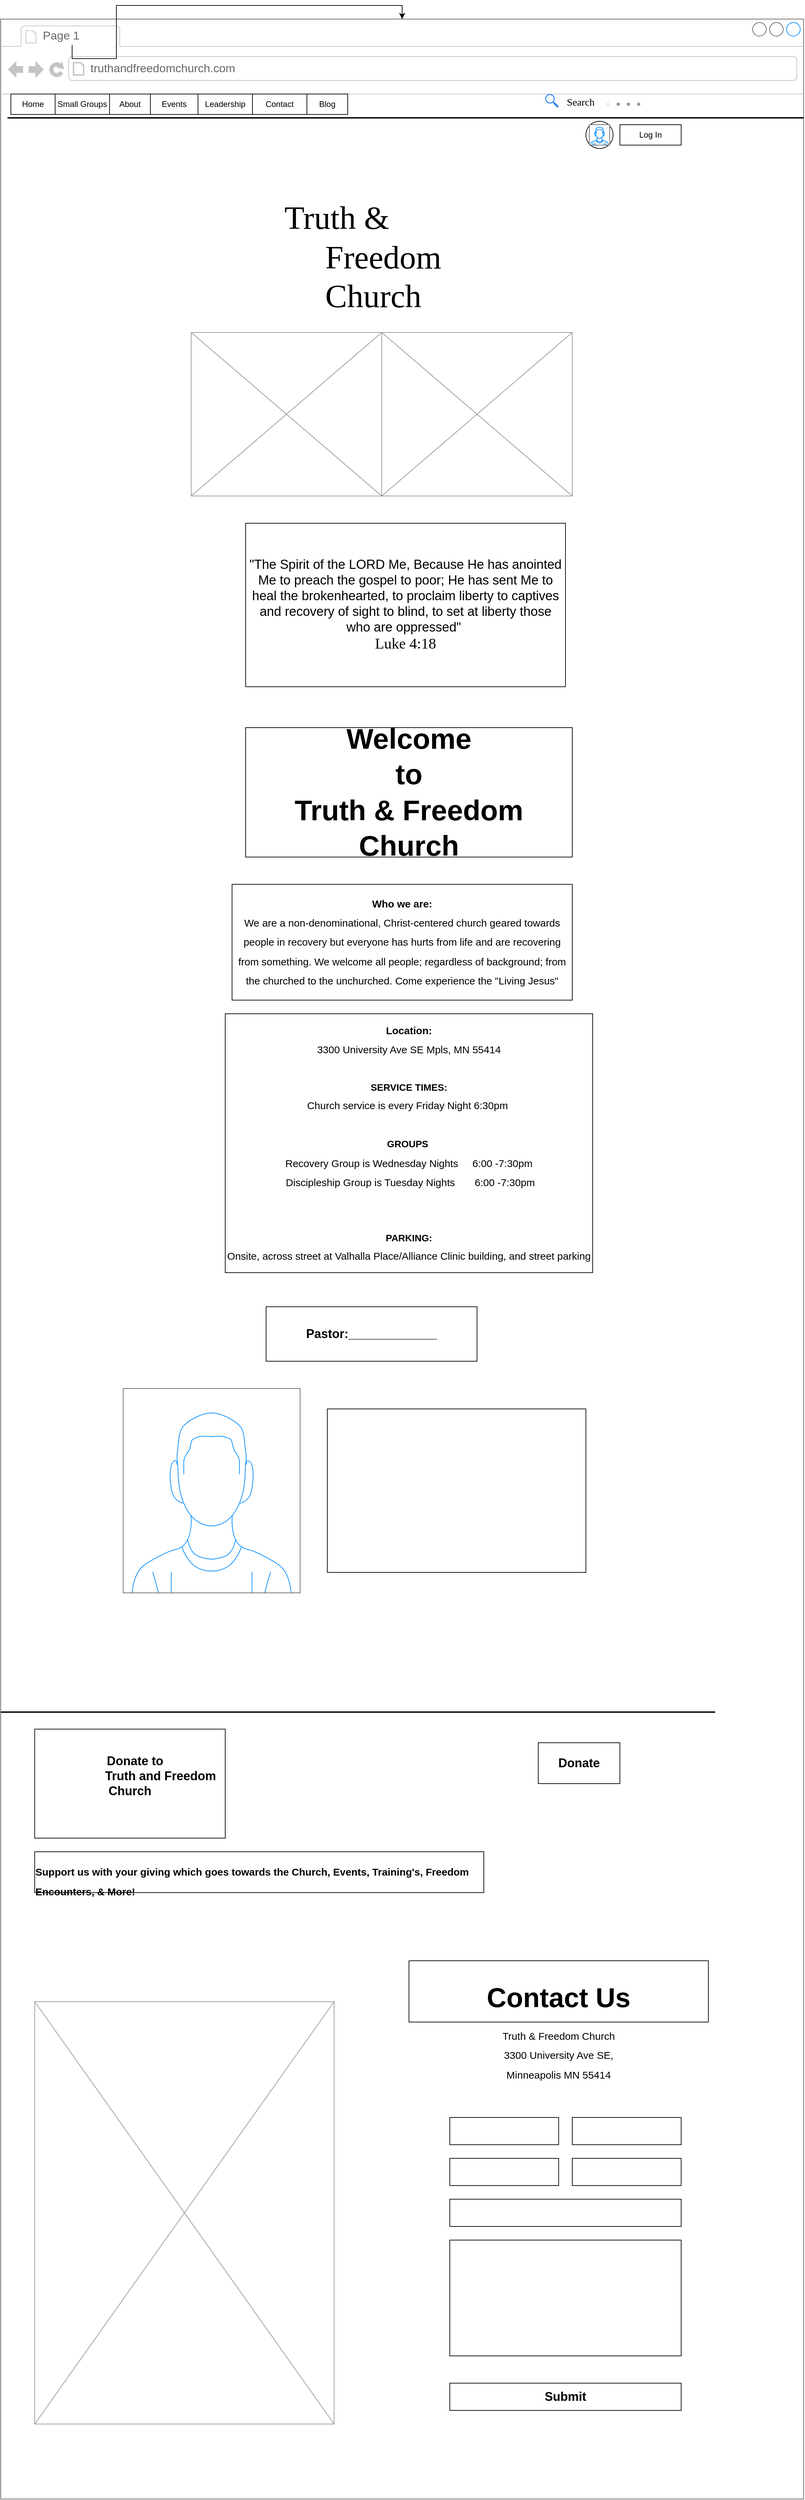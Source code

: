 <mxfile version="22.0.8" type="github">
  <diagram name="Page-1" id="2cc2dc42-3aac-f2a9-1cec-7a8b7cbee084">
    <mxGraphModel dx="1050" dy="542" grid="1" gridSize="10" guides="1" tooltips="1" connect="1" arrows="1" fold="1" page="1" pageScale="1" pageWidth="1100" pageHeight="850" background="none" math="0" shadow="0">
      <root>
        <mxCell id="0" />
        <mxCell id="1" parent="0" />
        <mxCell id="7026571954dc6520-1" value="" style="strokeWidth=1;shadow=0;dashed=0;align=center;html=1;shape=mxgraph.mockup.containers.browserWindow;rSize=0;strokeColor=#666666;mainText=,;recursiveResize=0;rounded=0;labelBackgroundColor=none;fontFamily=Verdana;fontSize=12" parent="1" vertex="1">
          <mxGeometry x="70" y="130" width="1180" height="3640" as="geometry" />
        </mxCell>
        <mxCell id="W-6Udg-J4N1rxeXs2Tqg-1" style="edgeStyle=orthogonalEdgeStyle;rounded=0;orthogonalLoop=1;jettySize=auto;html=1;" edge="1" parent="7026571954dc6520-1" source="7026571954dc6520-2" target="7026571954dc6520-1">
          <mxGeometry relative="1" as="geometry" />
        </mxCell>
        <mxCell id="7026571954dc6520-2" value="Page 1" style="strokeWidth=1;shadow=0;dashed=0;align=center;html=1;shape=mxgraph.mockup.containers.anchor;fontSize=17;fontColor=#666666;align=left;" parent="7026571954dc6520-1" vertex="1">
          <mxGeometry x="60" y="12" width="90" height="26" as="geometry" />
        </mxCell>
        <mxCell id="7026571954dc6520-3" value="truthandfreedomchurch.com" style="strokeWidth=1;shadow=0;dashed=0;align=center;html=1;shape=mxgraph.mockup.containers.anchor;rSize=0;fontSize=17;fontColor=#666666;align=left;" parent="7026571954dc6520-1" vertex="1">
          <mxGeometry x="130" y="60" width="250" height="26" as="geometry" />
        </mxCell>
        <mxCell id="7026571954dc6520-12" value="Search" style="text;html=1;points=[];align=left;verticalAlign=top;spacingTop=-4;fontSize=15;fontFamily=Verdana" parent="7026571954dc6520-1" vertex="1">
          <mxGeometry x="830" y="110" width="145" height="30" as="geometry" />
        </mxCell>
        <mxCell id="W-6Udg-J4N1rxeXs2Tqg-2" value="" style="verticalLabelPosition=bottom;shadow=0;dashed=0;align=center;html=1;verticalAlign=top;strokeWidth=1;shape=mxgraph.mockup.navigation.pageControl;fillColor=#999999;strokeColor=#ddeeff;" vertex="1" parent="7026571954dc6520-1">
          <mxGeometry x="890" y="70" width="50" height="110" as="geometry" />
        </mxCell>
        <mxCell id="W-6Udg-J4N1rxeXs2Tqg-7" value="Home" style="rounded=0;whiteSpace=wrap;html=1;" vertex="1" parent="7026571954dc6520-1">
          <mxGeometry x="15" y="110" width="65" height="30" as="geometry" />
        </mxCell>
        <mxCell id="W-6Udg-J4N1rxeXs2Tqg-11" value="Small Groups" style="rounded=0;whiteSpace=wrap;html=1;" vertex="1" parent="7026571954dc6520-1">
          <mxGeometry x="80" y="110" width="80" height="30" as="geometry" />
        </mxCell>
        <mxCell id="W-6Udg-J4N1rxeXs2Tqg-12" value="About" style="rounded=0;whiteSpace=wrap;html=1;" vertex="1" parent="7026571954dc6520-1">
          <mxGeometry x="160" y="110" width="60" height="30" as="geometry" />
        </mxCell>
        <mxCell id="W-6Udg-J4N1rxeXs2Tqg-13" value="Events" style="rounded=0;whiteSpace=wrap;html=1;" vertex="1" parent="7026571954dc6520-1">
          <mxGeometry x="220" y="110" width="70" height="30" as="geometry" />
        </mxCell>
        <mxCell id="W-6Udg-J4N1rxeXs2Tqg-14" value="Leadership" style="rounded=0;whiteSpace=wrap;html=1;" vertex="1" parent="7026571954dc6520-1">
          <mxGeometry x="290" y="110" width="80" height="30" as="geometry" />
        </mxCell>
        <mxCell id="W-6Udg-J4N1rxeXs2Tqg-15" value="Contact" style="rounded=0;whiteSpace=wrap;html=1;" vertex="1" parent="7026571954dc6520-1">
          <mxGeometry x="370" y="110" width="80" height="30" as="geometry" />
        </mxCell>
        <mxCell id="W-6Udg-J4N1rxeXs2Tqg-16" value="Blog" style="rounded=0;whiteSpace=wrap;html=1;" vertex="1" parent="7026571954dc6520-1">
          <mxGeometry x="450" y="110" width="60" height="30" as="geometry" />
        </mxCell>
        <mxCell id="7026571954dc6520-4" value="&lt;font style=&quot;font-size: 48px;&quot;&gt;Truth &amp;amp;&lt;br&gt;&amp;nbsp; &amp;nbsp; &amp;nbsp;Freedom&lt;br&gt;&amp;nbsp; &amp;nbsp; &amp;nbsp;Church&amp;nbsp;&lt;/font&gt;" style="text;html=1;points=[];align=left;verticalAlign=top;spacingTop=-4;fontSize=30;fontFamily=Verdana" parent="7026571954dc6520-1" vertex="1">
          <mxGeometry x="415" y="260" width="360" height="150" as="geometry" />
        </mxCell>
        <mxCell id="W-6Udg-J4N1rxeXs2Tqg-18" value="" style="verticalLabelPosition=bottom;shadow=0;dashed=0;align=center;html=1;verticalAlign=top;strokeWidth=1;shape=mxgraph.mockup.graphics.simpleIcon;strokeColor=#999999;" vertex="1" parent="7026571954dc6520-1">
          <mxGeometry x="280" y="460" width="280" height="240" as="geometry" />
        </mxCell>
        <mxCell id="W-6Udg-J4N1rxeXs2Tqg-19" value="" style="verticalLabelPosition=bottom;shadow=0;dashed=0;align=center;html=1;verticalAlign=top;strokeWidth=1;shape=mxgraph.mockup.graphics.simpleIcon;strokeColor=#999999;" vertex="1" parent="7026571954dc6520-1">
          <mxGeometry x="560" y="460" width="280" height="240" as="geometry" />
        </mxCell>
        <mxCell id="W-6Udg-J4N1rxeXs2Tqg-20" value="&lt;p style=&quot;background: transparent; border: 0px; outline: 0px; padding: 0px; vertical-align: baseline; pointer-events: auto; font-size: 19px; color: rgb(var(--color_15)); margin-block: 0px; margin: 0px;&quot; class=&quot;font_8 wixui-rich-text__text&quot;&gt;&quot;The Spirit of the LORD&amp;nbsp;Me, Because He has anointed Me to preach the gospel to&amp;nbsp;poor; He has sent Me to heal the brokenhearted, to proclaim liberty to&amp;nbsp;captives and recovery of sight to&amp;nbsp;blind, to set at liberty those who are oppressed&quot;&lt;span style=&quot;background: transparent; border: 0px; margin: 0px; outline: 0px; padding: 0px; vertical-align: baseline; font-style: italic;&quot; class=&quot;wixui-rich-text__text&quot;&gt;&amp;nbsp;&lt;/span&gt;&lt;span style=&quot;background: transparent; border: 0px; margin: 0px; outline: 0px; padding: 0px; vertical-align: baseline; font-family: rubik-medium, sans-serif;&quot; class=&quot;wixui-rich-text__text&quot;&gt;&lt;/span&gt;&lt;/p&gt;&lt;p style=&quot;background: transparent; border: 0px; outline: 0px; padding: 0px; vertical-align: baseline; pointer-events: auto; font-size: 22px; color: rgb(var(--color_15)); margin-block: 0px; margin: 0px;&quot; class=&quot;font_8 wixui-rich-text__text&quot;&gt;&lt;span style=&quot;background: transparent; border: 0px; margin: 0px; outline: 0px; padding: 0px; vertical-align: baseline;&quot; class=&quot;wixui-rich-text__text&quot;&gt;&lt;span style=&quot;background: transparent; border: 0px; margin: 0px; outline: 0px; padding: 0px; vertical-align: baseline; font-family: &amp;quot;suez one&amp;quot;, serif;&quot; class=&quot;wixui-rich-text__text&quot;&gt;Luke 4:18&lt;/span&gt;&lt;/span&gt;&lt;/p&gt;" style="rounded=0;whiteSpace=wrap;html=1;" vertex="1" parent="7026571954dc6520-1">
          <mxGeometry x="360" y="740" width="470" height="240" as="geometry" />
        </mxCell>
        <mxCell id="W-6Udg-J4N1rxeXs2Tqg-21" value="&lt;h2 style=&quot;background: transparent; border: 0px; outline: 0px; padding: 0px; vertical-align: baseline; pointer-events: auto; font-size: 42px; line-height: 1.25em; color: rgb(var(--color_15)); margin-block: 0px; margin: 0px;&quot; class=&quot;font_2 wixui-rich-text__text&quot;&gt;Welcome&lt;br class=&quot;wixui-rich-text__text&quot;&gt;to&lt;br class=&quot;wixui-rich-text__text&quot;&gt;Truth &amp;amp; Freedom Church&lt;/h2&gt;" style="rounded=0;whiteSpace=wrap;html=1;" vertex="1" parent="7026571954dc6520-1">
          <mxGeometry x="360" y="1040" width="480" height="190" as="geometry" />
        </mxCell>
        <mxCell id="W-6Udg-J4N1rxeXs2Tqg-25" value="&lt;p style=&quot;background: transparent; border: 0px; outline: 0px; padding: 0px; vertical-align: baseline; pointer-events: auto; font-size: 14px; line-height: 1.875em; color: rgb(var(--color_15)); margin-block: 0px; margin: 0px;&quot; class=&quot;font_9 wixui-rich-text__text&quot;&gt;&lt;span style=&quot;background: transparent; border: 0px; margin: 0px; outline: 0px; padding: 0px; vertical-align: baseline; font-family: anton, sans-serif;&quot; class=&quot;wixui-rich-text__text&quot;&gt;&lt;/span&gt;&lt;/p&gt;&lt;p style=&quot;background: transparent; border: 0px; outline: 0px; padding: 0px; vertical-align: baseline; pointer-events: auto; font-size: 15px; line-height: 1.875em; color: rgb(var(--color_15)); margin-block: 0px; margin: 0px;&quot; class=&quot;font_9 wixui-rich-text__text&quot;&gt;&lt;span style=&quot;background: transparent; border: 0px; margin: 0px; outline: 0px; padding: 0px; vertical-align: baseline;&quot; class=&quot;wixui-rich-text__text&quot;&gt;&lt;b&gt;Location:&lt;/b&gt;&lt;/span&gt;&lt;/p&gt;&lt;p style=&quot;background: transparent; border: 0px; outline: 0px; padding: 0px; vertical-align: baseline; pointer-events: auto; font-size: 15px; line-height: 1.875em; color: rgb(var(--color_15)); margin-block: 0px; margin: 0px;&quot; class=&quot;font_9 wixui-rich-text__text&quot;&gt;&lt;span style=&quot;background: transparent; border: 0px; margin: 0px; outline: 0px; padding: 0px; vertical-align: baseline;&quot; class=&quot;wixui-rich-text__text&quot;&gt;3300 University Ave SE Mpls, MN 55414&lt;/span&gt;&lt;/p&gt;&lt;p style=&quot;background: transparent; border: 0px; outline: 0px; padding: 0px; vertical-align: baseline; pointer-events: auto; font-size: 15px; line-height: 1.875em; color: rgb(var(--color_15)); margin-block: 0px; margin: 0px;&quot; class=&quot;font_9 wixui-rich-text__text&quot;&gt;&amp;nbsp;&lt;/p&gt;&lt;p style=&quot;background: transparent; border: 0px; outline: 0px; padding: 0px; vertical-align: baseline; pointer-events: auto; font-size: 14px; line-height: 1.875em; color: rgb(var(--color_15)); margin-block: 0px; margin: 0px;&quot; class=&quot;font_9 wixui-rich-text__text&quot;&gt;&lt;span style=&quot;background: transparent; border: 0px; margin: 0px; outline: 0px; padding: 0px; vertical-align: baseline; font-family: anton, sans-serif;&quot; class=&quot;wixui-rich-text__text&quot;&gt;&lt;span style=&quot;background: transparent; border: 0px; margin: 0px; outline: 0px; padding: 0px; vertical-align: baseline;&quot; class=&quot;wixui-rich-text__text&quot;&gt;&lt;span style=&quot;background: transparent; border: 0px; margin: 0px; outline: 0px; padding: 0px; vertical-align: baseline; font-weight: bold;&quot; class=&quot;wixui-rich-text__text&quot;&gt;SERVICE TIMES:&lt;/span&gt;&lt;/span&gt;&lt;/span&gt;&lt;/p&gt;&lt;p style=&quot;background: transparent; border: 0px; outline: 0px; padding: 0px; vertical-align: baseline; pointer-events: auto; font-size: 15px; line-height: 1.875em; color: rgb(var(--color_15)); margin-block: 0px; margin: 0px;&quot; class=&quot;font_9 wixui-rich-text__text&quot;&gt;&lt;span style=&quot;background: transparent; border: 0px; margin: 0px; outline: 0px; padding: 0px; vertical-align: baseline;&quot; class=&quot;wixui-rich-text__text&quot;&gt;Church service is every Friday Night 6:30pm&amp;nbsp;&lt;/span&gt;&lt;/p&gt;&lt;p style=&quot;background: transparent; border: 0px; outline: 0px; padding: 0px; vertical-align: baseline; pointer-events: auto; font-size: 15px; line-height: 1.875em; color: rgb(var(--color_15)); margin-block: 0px; margin: 0px;&quot; class=&quot;font_9 wixui-rich-text__text&quot;&gt;&lt;span style=&quot;background: transparent; border: 0px; margin: 0px; outline: 0px; padding: 0px; vertical-align: baseline;&quot; class=&quot;wixGuard wixui-rich-text__text&quot;&gt;​&lt;/span&gt;&lt;/p&gt;&lt;p style=&quot;background: transparent; border: 0px; outline: 0px; padding: 0px; vertical-align: baseline; pointer-events: auto; font-size: 15px; line-height: 1.875em; color: rgb(var(--color_15)); margin-block: 0px; margin: 0px;&quot; class=&quot;font_9 wixui-rich-text__text&quot;&gt;&lt;span style=&quot;background: transparent; border: 0px; margin: 0px; outline: 0px; padding: 0px; vertical-align: baseline; font-family: anton, sans-serif;&quot; class=&quot;wixui-rich-text__text&quot;&gt;&lt;span style=&quot;background: transparent; border: 0px; margin: 0px; outline: 0px; padding: 0px; vertical-align: baseline; font-size: 14px;&quot; class=&quot;wixui-rich-text__text&quot;&gt;&lt;span style=&quot;background: transparent; border: 0px; margin: 0px; outline: 0px; padding: 0px; vertical-align: baseline; font-weight: bold;&quot; class=&quot;wixui-rich-text__text&quot;&gt;GROUPS&amp;nbsp;&lt;/span&gt;&lt;/span&gt;&lt;/span&gt;&lt;/p&gt;&lt;p style=&quot;background: transparent; border: 0px; outline: 0px; padding: 0px; vertical-align: baseline; pointer-events: auto; font-size: 15px; line-height: 1.875em; color: rgb(var(--color_15)); margin-block: 0px; margin: 0px;&quot; class=&quot;font_9 wixui-rich-text__text&quot;&gt;Recovery Group is Wednesday Nights&amp;nbsp; &amp;nbsp; &amp;nbsp;6:00 -7:30pm&lt;/p&gt;&lt;p style=&quot;background: transparent; border: 0px; outline: 0px; padding: 0px; vertical-align: baseline; pointer-events: auto; font-size: 15px; line-height: 1.875em; color: rgb(var(--color_15)); margin-block: 0px; margin: 0px;&quot; class=&quot;font_9 wixui-rich-text__text&quot;&gt;&lt;span style=&quot;background: transparent; border: 0px; margin: 0px; outline: 0px; padding: 0px; vertical-align: baseline;&quot; class=&quot;wixui-rich-text__text&quot;&gt;&amp;nbsp;Discipleship Group is Tuesday Nights&amp;nbsp; &amp;nbsp; &amp;nbsp; &amp;nbsp;6:00 -7:30pm&lt;/span&gt;&lt;/p&gt;&lt;p style=&quot;background: transparent; border: 0px; outline: 0px; padding: 0px; vertical-align: baseline; pointer-events: auto; font-size: 15px; line-height: 1.875em; color: rgb(var(--color_15)); margin-block: 0px; margin: 0px;&quot; class=&quot;font_9 wixui-rich-text__text&quot;&gt;&lt;span style=&quot;background: transparent; border: 0px; margin: 0px; outline: 0px; padding: 0px; vertical-align: baseline;&quot; class=&quot;wixui-rich-text__text&quot;&gt;&amp;nbsp;&lt;/span&gt;&lt;/p&gt;&lt;p style=&quot;background: transparent; border: 0px; outline: 0px; padding: 0px; vertical-align: baseline; pointer-events: auto; font-size: 14px; line-height: 1.875em; color: rgb(var(--color_15)); margin-block: 0px; margin: 0px;&quot; class=&quot;font_9 wixui-rich-text__text&quot;&gt;&amp;nbsp;&lt;/p&gt;&lt;p style=&quot;background: transparent; border: 0px; outline: 0px; padding: 0px; vertical-align: baseline; pointer-events: auto; font-size: 14px; line-height: 1.875em; color: rgb(var(--color_15)); margin-block: 0px; margin: 0px;&quot; class=&quot;font_9 wixui-rich-text__text&quot;&gt;&lt;span style=&quot;background: transparent; border: 0px; margin: 0px; outline: 0px; padding: 0px; vertical-align: baseline; font-family: anton, sans-serif;&quot; class=&quot;wixui-rich-text__text&quot;&gt;&lt;span style=&quot;background: transparent; border: 0px; margin: 0px; outline: 0px; padding: 0px; vertical-align: baseline;&quot; class=&quot;wixui-rich-text__text&quot;&gt;&lt;span style=&quot;background: transparent; border: 0px; margin: 0px; outline: 0px; padding: 0px; vertical-align: baseline; font-weight: bold;&quot; class=&quot;wixui-rich-text__text&quot;&gt;PARKING:&lt;/span&gt;&lt;/span&gt;&lt;/span&gt;&lt;/p&gt;&lt;p style=&quot;background: transparent; border: 0px; outline: 0px; padding: 0px; vertical-align: baseline; pointer-events: auto; font-size: 15px; line-height: 1.875em; color: rgb(var(--color_15)); margin-block: 0px; margin: 0px;&quot; class=&quot;font_9 wixui-rich-text__text&quot;&gt;&lt;span style=&quot;background: transparent; border: 0px; margin: 0px; outline: 0px; padding: 0px; vertical-align: baseline;&quot; class=&quot;wixui-rich-text__text&quot;&gt;Onsite, across street at Valhalla Place/Alliance Clinic building, and street parking&lt;/span&gt;&lt;/p&gt;" style="rounded=0;whiteSpace=wrap;html=1;" vertex="1" parent="7026571954dc6520-1">
          <mxGeometry x="330" y="1460" width="540" height="380" as="geometry" />
        </mxCell>
        <mxCell id="W-6Udg-J4N1rxeXs2Tqg-37" value="" style="line;strokeWidth=2;html=1;" vertex="1" parent="7026571954dc6520-1">
          <mxGeometry y="2480" width="1050" height="10" as="geometry" />
        </mxCell>
        <mxCell id="W-6Udg-J4N1rxeXs2Tqg-38" value="&lt;font style=&quot;font-size: 18px;&quot;&gt;&lt;b&gt;&amp;nbsp; &amp;nbsp;Donate to &lt;br&gt;&amp;nbsp; &amp;nbsp; &amp;nbsp; &amp;nbsp; &amp;nbsp; &amp;nbsp; &amp;nbsp; &amp;nbsp; &amp;nbsp; Truth and Freedom Church&lt;br&gt;&lt;/b&gt;&lt;br&gt;&lt;/font&gt;" style="rounded=0;whiteSpace=wrap;html=1;" vertex="1" parent="7026571954dc6520-1">
          <mxGeometry x="50" y="2510" width="280" height="160" as="geometry" />
        </mxCell>
        <mxCell id="W-6Udg-J4N1rxeXs2Tqg-40" value="&lt;b&gt;&lt;font style=&quot;font-size: 18px;&quot;&gt;Donate&lt;/font&gt;&lt;/b&gt;" style="rounded=0;whiteSpace=wrap;html=1;" vertex="1" parent="7026571954dc6520-1">
          <mxGeometry x="790" y="2530" width="120" height="60" as="geometry" />
        </mxCell>
        <mxCell id="W-6Udg-J4N1rxeXs2Tqg-41" value="" style="verticalLabelPosition=bottom;shadow=0;dashed=0;align=center;html=1;verticalAlign=top;strokeWidth=1;shape=mxgraph.mockup.graphics.simpleIcon;strokeColor=#999999;" vertex="1" parent="7026571954dc6520-1">
          <mxGeometry x="50" y="2910" width="440" height="620" as="geometry" />
        </mxCell>
        <mxCell id="W-6Udg-J4N1rxeXs2Tqg-42" value="&lt;div style=&quot;background: transparent; border: 0px; margin: 125px 0px 16px calc((100% - 490px) * 0.5); outline: 0px; padding: 0px; vertical-align: baseline; pointer-events: none; direction: var(--text-direction); min-height: var(--min-height); min-width: var(--min-width); overflow-wrap: break-word; text-align: start; position: relative; left: 15px; grid-area: 1 / 1 / 2 / 2; place-self: start; width: 460px; height: auto; font-family: Arial, Helvetica, sans-serif; font-size: 10px;&quot; data-testid=&quot;richTextElement&quot; class=&quot;BaOVQ8 tz5f0K comp-l9fy8kf7 wixui-rich-text&quot; id=&quot;comp-l9fy8kf7&quot;&gt;&lt;h2 style=&quot;background: transparent; border: 0px; outline: 0px; padding: 0px; vertical-align: baseline; pointer-events: auto; font-size: 40px; line-height: 1.35em; color: rgb(var(--color_15)); margin-block: 0px; margin: 0px; text-align: center;&quot; class=&quot;font_6 wixui-rich-text__text&quot;&gt;Contact Us&lt;/h2&gt;&lt;/div&gt;&lt;div style=&quot;background: transparent; border: 0px; margin: 0px 0px 7px calc((100% - 490px) * 0.5); outline: 0px; padding: 0px; vertical-align: baseline; pointer-events: none; direction: var(--text-direction); min-height: var(--min-height); min-width: var(--min-width); overflow-wrap: break-word; text-align: start; position: relative; left: 15px; grid-area: 2 / 1 / 3 / 2; place-self: start; width: 460px; height: auto; font-family: Arial, Helvetica, sans-serif; font-size: 10px;&quot; data-testid=&quot;richTextElement&quot; class=&quot;KcpHeO tz5f0K comp-l9fy8kf8 wixui-rich-text&quot; id=&quot;comp-l9fy8kf8&quot;&gt;&lt;p style=&quot;background: transparent; border: 0px; outline: 0px; padding: 0px; vertical-align: baseline; pointer-events: auto; font-style: ; font-variant-ligatures: ; font-variant-caps: ; font-variant-numeric: ; font-variant-east-asian: ; font-variant-alternates: ; font-variant-position: ; font-weight: ; font-stretch: ; font-size: 15px; line-height: 1.875em; font-family: ; font-optical-sizing: ; font-kerning: ; font-feature-settings: ; font-variation-settings: ; color: rgb(var(--color_15)); letter-spacing: 0em; margin-block: 0px; margin: 0px; text-align: center;&quot; class=&quot;font_9 wixui-rich-text__text&quot;&gt;&lt;span style=&quot;background: transparent; border: 0px; margin: 0px; outline: 0px; padding: 0px; vertical-align: baseline;&quot; class=&quot;wixui-rich-text__text&quot;&gt;Truth &amp;amp; Freedom Church&lt;/span&gt;&lt;/p&gt;&lt;p style=&quot;background: transparent; border: 0px; outline: 0px; padding: 0px; vertical-align: baseline; pointer-events: auto; font-style: ; font-variant-ligatures: ; font-variant-caps: ; font-variant-numeric: ; font-variant-east-asian: ; font-variant-alternates: ; font-variant-position: ; font-weight: ; font-stretch: ; font-size: 15px; line-height: 1.875em; font-family: ; font-optical-sizing: ; font-kerning: ; font-feature-settings: ; font-variation-settings: ; color: rgb(var(--color_15)); letter-spacing: 0em; margin-block: 0px; margin: 0px; text-align: center;&quot; class=&quot;font_9 wixui-rich-text__text&quot;&gt;&lt;span style=&quot;background: transparent; border: 0px; margin: 0px; outline: 0px; padding: 0px; vertical-align: baseline;&quot; class=&quot;wixui-rich-text__text&quot;&gt;3300 University Ave SE,&lt;/span&gt;&lt;/p&gt;&lt;p style=&quot;background: transparent; border: 0px; outline: 0px; padding: 0px; vertical-align: baseline; pointer-events: auto; font-style: ; font-variant-ligatures: ; font-variant-caps: ; font-variant-numeric: ; font-variant-east-asian: ; font-variant-alternates: ; font-variant-position: ; font-weight: ; font-stretch: ; font-size: 15px; line-height: 1.875em; font-family: ; font-optical-sizing: ; font-kerning: ; font-feature-settings: ; font-variation-settings: ; color: rgb(var(--color_15)); letter-spacing: 0em; margin-block: 0px; margin: 0px; text-align: center;&quot; class=&quot;font_9 wixui-rich-text__text&quot;&gt;&lt;span style=&quot;background: transparent; border: 0px; margin: 0px; outline: 0px; padding: 0px; vertical-align: baseline;&quot; class=&quot;wixui-rich-text__text&quot;&gt;Minneapolis MN 55414&lt;/span&gt;&lt;/p&gt;&lt;/div&gt;" style="rounded=0;whiteSpace=wrap;html=1;" vertex="1" parent="7026571954dc6520-1">
          <mxGeometry x="600" y="2850" width="440" height="90" as="geometry" />
        </mxCell>
        <mxCell id="W-6Udg-J4N1rxeXs2Tqg-44" value="" style="rounded=0;whiteSpace=wrap;html=1;" vertex="1" parent="7026571954dc6520-1">
          <mxGeometry x="840" y="3080" width="160" height="40" as="geometry" />
        </mxCell>
        <mxCell id="W-6Udg-J4N1rxeXs2Tqg-43" value="" style="rounded=0;whiteSpace=wrap;html=1;" vertex="1" parent="7026571954dc6520-1">
          <mxGeometry x="660" y="3080" width="160" height="40" as="geometry" />
        </mxCell>
        <mxCell id="W-6Udg-J4N1rxeXs2Tqg-45" value="" style="rounded=0;whiteSpace=wrap;html=1;" vertex="1" parent="7026571954dc6520-1">
          <mxGeometry x="660" y="3140" width="160" height="40" as="geometry" />
        </mxCell>
        <mxCell id="W-6Udg-J4N1rxeXs2Tqg-46" value="" style="rounded=0;whiteSpace=wrap;html=1;" vertex="1" parent="7026571954dc6520-1">
          <mxGeometry x="840" y="3140" width="160" height="40" as="geometry" />
        </mxCell>
        <mxCell id="W-6Udg-J4N1rxeXs2Tqg-47" value="" style="rounded=0;whiteSpace=wrap;html=1;" vertex="1" parent="7026571954dc6520-1">
          <mxGeometry x="660" y="3200" width="340" height="40" as="geometry" />
        </mxCell>
        <mxCell id="W-6Udg-J4N1rxeXs2Tqg-48" value="" style="rounded=0;whiteSpace=wrap;html=1;" vertex="1" parent="7026571954dc6520-1">
          <mxGeometry x="660" y="3260" width="340" height="170" as="geometry" />
        </mxCell>
        <mxCell id="W-6Udg-J4N1rxeXs2Tqg-49" value="&lt;b&gt;&lt;font style=&quot;font-size: 18px;&quot;&gt;Submit&lt;/font&gt;&lt;/b&gt;" style="rounded=0;whiteSpace=wrap;html=1;" vertex="1" parent="7026571954dc6520-1">
          <mxGeometry x="660" y="3470" width="340" height="40" as="geometry" />
        </mxCell>
        <mxCell id="W-6Udg-J4N1rxeXs2Tqg-50" value="" style="verticalLabelPosition=bottom;shadow=0;dashed=0;align=center;html=1;verticalAlign=top;strokeWidth=1;shape=mxgraph.mockup.containers.userMale;strokeColor=#666666;strokeColor2=#008cff;" vertex="1" parent="7026571954dc6520-1">
          <mxGeometry x="180" y="2010" width="260" height="300" as="geometry" />
        </mxCell>
        <mxCell id="W-6Udg-J4N1rxeXs2Tqg-51" value="" style="ellipse;whiteSpace=wrap;html=1;aspect=fixed;" vertex="1" parent="7026571954dc6520-1">
          <mxGeometry x="860" y="150" width="40" height="40" as="geometry" />
        </mxCell>
        <mxCell id="W-6Udg-J4N1rxeXs2Tqg-52" value="" style="verticalLabelPosition=bottom;shadow=0;dashed=0;align=center;html=1;verticalAlign=top;strokeWidth=1;shape=mxgraph.mockup.containers.userMale;strokeColor=#666666;strokeColor2=#008cff;" vertex="1" parent="7026571954dc6520-1">
          <mxGeometry x="865" y="155" width="30" height="30" as="geometry" />
        </mxCell>
        <mxCell id="W-6Udg-J4N1rxeXs2Tqg-53" value="Log In" style="rounded=0;whiteSpace=wrap;html=1;" vertex="1" parent="7026571954dc6520-1">
          <mxGeometry x="910" y="155" width="90" height="30" as="geometry" />
        </mxCell>
        <mxCell id="W-6Udg-J4N1rxeXs2Tqg-54" value="" style="sketch=0;html=1;aspect=fixed;strokeColor=none;shadow=0;fillColor=#3B8DF1;verticalAlign=top;labelPosition=center;verticalLabelPosition=bottom;shape=mxgraph.gcp2.search" vertex="1" parent="7026571954dc6520-1">
          <mxGeometry x="800.2" y="110" width="19.8" height="20" as="geometry" />
        </mxCell>
        <mxCell id="W-6Udg-J4N1rxeXs2Tqg-55" value="" style="line;strokeWidth=2;html=1;" vertex="1" parent="7026571954dc6520-1">
          <mxGeometry x="10" y="130" width="1170" height="30" as="geometry" />
        </mxCell>
        <mxCell id="W-6Udg-J4N1rxeXs2Tqg-27" value="&lt;b&gt;&lt;font style=&quot;font-size: 18px;&quot;&gt;Pastor:_____________&lt;/font&gt;&lt;/b&gt;" style="rounded=0;whiteSpace=wrap;html=1;" vertex="1" parent="1">
          <mxGeometry x="460" y="2020" width="310" height="80" as="geometry" />
        </mxCell>
        <mxCell id="W-6Udg-J4N1rxeXs2Tqg-35" value="&lt;p style=&quot;border: 0px; color: rgb(var(--color_15)); background: transparent; outline: 0px; padding: 0px; vertical-align: baseline; pointer-events: auto; font-size: 15px; line-height: 1.875em; margin-block: 0px; margin: 0px;&quot; class=&quot;font_9 wixui-rich-text__text&quot;&gt;&lt;b style=&quot;border-color: var(--border-color);&quot;&gt;Who we are:&lt;/b&gt;&lt;/p&gt;&lt;p style=&quot;border: 0px; color: rgb(var(--color_15)); background: transparent; outline: 0px; padding: 0px; vertical-align: baseline; pointer-events: auto; font-size: 15px; line-height: 1.875em; margin-block: 0px; margin: 0px;&quot; class=&quot;font_9 wixui-rich-text__text&quot;&gt;&lt;span style=&quot;border: 0px; background: transparent; margin: 0px; outline: 0px; padding: 0px; vertical-align: baseline; color: rgb(var(--color_15));&quot; class=&quot;color_15 wixui-rich-text__text&quot;&gt;We are a non-denominational, Christ-centered church geared towards people in recovery&amp;nbsp;&lt;span style=&quot;border: 0px; background: transparent; margin: 0px; outline: 0px; padding: 0px; vertical-align: baseline;&quot; class=&quot;wixui-rich-text__text&quot;&gt;but&amp;nbsp;&lt;/span&gt;everyone has hurts&lt;/span&gt;&lt;span style=&quot;border: 0px; background: transparent; margin: 0px; outline: 0px; padding: 0px; vertical-align: baseline; color: rgb(var(--color_15));&quot; class=&quot;color_15 wixui-rich-text__text&quot;&gt;&amp;nbsp;from life and are recovering from something. ​We welcome all people; regardless of background; from the churched to the unchurched.&amp;nbsp;&lt;span style=&quot;border: 0px; background: transparent; margin: 0px; outline: 0px; padding: 0px; vertical-align: baseline;&quot; class=&quot;wixui-rich-text__text&quot;&gt;Come experience the &quot;Living Jesus&quot;&lt;/span&gt;&lt;/span&gt;&lt;/p&gt;" style="rounded=0;whiteSpace=wrap;html=1;" vertex="1" parent="1">
          <mxGeometry x="410" y="1400" width="500" height="170" as="geometry" />
        </mxCell>
        <mxCell id="W-6Udg-J4N1rxeXs2Tqg-36" value="" style="rounded=0;whiteSpace=wrap;html=1;" vertex="1" parent="1">
          <mxGeometry x="550" y="2170" width="380" height="240" as="geometry" />
        </mxCell>
        <mxCell id="W-6Udg-J4N1rxeXs2Tqg-39" value="&lt;p style=&quot;background: transparent; border: 0px; outline: 0px; padding: 0px; vertical-align: baseline; pointer-events: auto; font-size: 15px; line-height: 1.875em; color: rgb(var(--color_15)); margin-block: 0px; margin: 0px; text-align: start;&quot; class=&quot;font_9 wixui-rich-text__text&quot;&gt;&lt;span style=&quot;background: transparent; border: 0px; margin: 0px; outline: 0px; padding: 0px; vertical-align: baseline; color: rgb(var(--color_15));&quot; class=&quot;color_15 wixui-rich-text__text&quot;&gt;&lt;/span&gt;&lt;/p&gt;&lt;p style=&quot;background: transparent; border: 0px; outline: 0px; padding: 0px; vertical-align: baseline; pointer-events: auto; font-size: 15px; line-height: 1.875em; color: rgb(var(--color_15)); margin-block: 0px; margin: 0px; text-align: start;&quot; class=&quot;font_9 wixui-rich-text__text&quot;&gt;&lt;br&gt;&lt;/p&gt;&lt;p style=&quot;background: transparent; border: 0px; outline: 0px; padding: 0px; vertical-align: baseline; pointer-events: auto; font-size: 15px; line-height: 1.875em; color: rgb(var(--color_15)); margin-block: 0px; margin: 0px; text-align: start;&quot; class=&quot;font_9 wixui-rich-text__text&quot;&gt;&lt;span style=&quot;background: transparent; border: 0px; margin: 0px; outline: 0px; padding: 0px; vertical-align: baseline; color: rgb(var(--color_15));&quot; class=&quot;color_15 wixui-rich-text__text&quot;&gt;&lt;span style=&quot;background: transparent; border: 0px; margin: 0px; outline: 0px; padding: 0px; vertical-align: baseline; font-weight: bold;&quot; class=&quot;wixui-rich-text__text&quot;&gt;Support us with your giving which goes towards the Church, Events, T&lt;/span&gt;&lt;span style=&quot;background: transparent; border: 0px; margin: 0px; outline: 0px; padding: 0px; vertical-align: baseline; font-weight: 700;&quot; class=&quot;wixui-rich-text__text&quot;&gt;raining&#39;s&lt;/span&gt;&lt;span style=&quot;background: transparent; border: 0px; margin: 0px; outline: 0px; padding: 0px; vertical-align: baseline; font-weight: bold;&quot; class=&quot;wixui-rich-text__text&quot;&gt;, Freedom Encounters, &amp;amp; More!&lt;/span&gt;&lt;/span&gt;&lt;/p&gt;" style="rounded=0;whiteSpace=wrap;html=1;" vertex="1" parent="1">
          <mxGeometry x="120" y="2820" width="660" height="60" as="geometry" />
        </mxCell>
      </root>
    </mxGraphModel>
  </diagram>
</mxfile>
